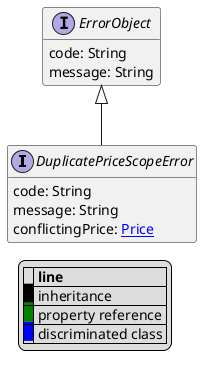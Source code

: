 @startuml

hide empty fields
hide empty methods
legend
|= |= line |
|<back:black>   </back>| inheritance |
|<back:green>   </back>| property reference |
|<back:blue>   </back>| discriminated class |
endlegend
interface DuplicatePriceScopeError [[DuplicatePriceScopeError.svg]] extends ErrorObject {
    code: String
    message: String
    conflictingPrice: [[Price.svg Price]]
}
interface ErrorObject [[ErrorObject.svg]]  {
    code: String
    message: String
}





@enduml
